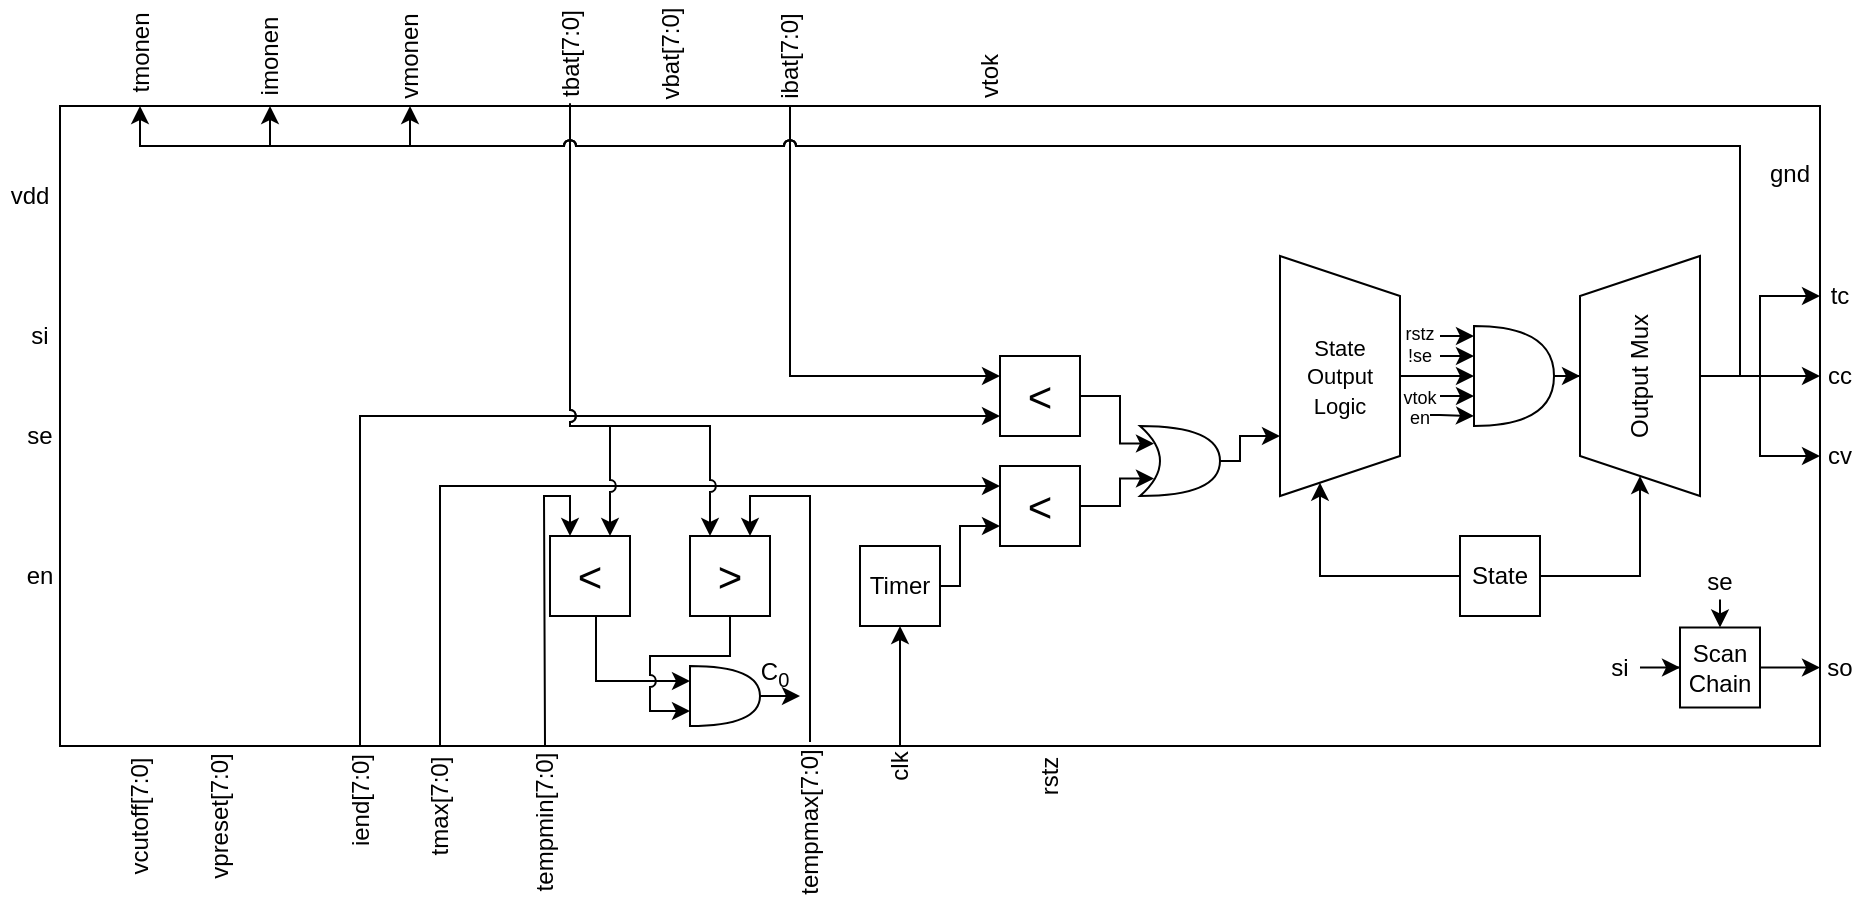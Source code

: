 <mxfile version="25.0.3">
  <diagram name="Page-1" id="ZLXz8bZ7Lyy6NJfYawsl">
    <mxGraphModel dx="938" dy="484" grid="1" gridSize="10" guides="1" tooltips="1" connect="1" arrows="1" fold="1" page="1" pageScale="1" pageWidth="850" pageHeight="1100" math="0" shadow="0">
      <root>
        <mxCell id="0" />
        <mxCell id="1" parent="0" />
        <mxCell id="XUwTfJBHHrVztobZP6dr-1" value="" style="rounded=0;whiteSpace=wrap;html=1;" vertex="1" parent="1">
          <mxGeometry x="120" y="80" width="880" height="320" as="geometry" />
        </mxCell>
        <mxCell id="XUwTfJBHHrVztobZP6dr-2" value="vcutoff[7:0]" style="text;html=1;align=center;verticalAlign=middle;whiteSpace=wrap;rounded=0;rotation=-90;" vertex="1" parent="1">
          <mxGeometry x="125" y="420" width="70" height="30" as="geometry" />
        </mxCell>
        <mxCell id="XUwTfJBHHrVztobZP6dr-3" value="vpreset[7:0]" style="text;html=1;align=center;verticalAlign=middle;whiteSpace=wrap;rounded=0;rotation=-90;" vertex="1" parent="1">
          <mxGeometry x="165" y="420" width="70" height="30" as="geometry" />
        </mxCell>
        <mxCell id="XUwTfJBHHrVztobZP6dr-61" style="edgeStyle=orthogonalEdgeStyle;rounded=0;orthogonalLoop=1;jettySize=auto;html=1;entryX=0;entryY=0.75;entryDx=0;entryDy=0;jumpStyle=arc;" edge="1" parent="1" source="XUwTfJBHHrVztobZP6dr-4" target="XUwTfJBHHrVztobZP6dr-45">
          <mxGeometry relative="1" as="geometry">
            <Array as="points">
              <mxPoint x="270" y="235" />
            </Array>
          </mxGeometry>
        </mxCell>
        <mxCell id="XUwTfJBHHrVztobZP6dr-4" value="iend[7:0]" style="text;html=1;align=center;verticalAlign=middle;whiteSpace=wrap;rounded=0;rotation=-90;" vertex="1" parent="1">
          <mxGeometry x="242.5" y="412.5" width="55" height="30" as="geometry" />
        </mxCell>
        <mxCell id="XUwTfJBHHrVztobZP6dr-39" style="edgeStyle=orthogonalEdgeStyle;rounded=0;orthogonalLoop=1;jettySize=auto;html=1;entryX=0.75;entryY=0;entryDx=0;entryDy=0;jumpStyle=arc;" edge="1" parent="1" source="XUwTfJBHHrVztobZP6dr-5" target="XUwTfJBHHrVztobZP6dr-32">
          <mxGeometry relative="1" as="geometry">
            <Array as="points">
              <mxPoint x="495" y="367" />
              <mxPoint x="495" y="275" />
              <mxPoint x="465" y="275" />
            </Array>
          </mxGeometry>
        </mxCell>
        <mxCell id="XUwTfJBHHrVztobZP6dr-5" value="&lt;div&gt;tempmax[7:0]&lt;/div&gt;" style="text;html=1;align=center;verticalAlign=middle;whiteSpace=wrap;rounded=0;rotation=-90;" vertex="1" parent="1">
          <mxGeometry x="455" y="423" width="80" height="30" as="geometry" />
        </mxCell>
        <mxCell id="XUwTfJBHHrVztobZP6dr-57" style="edgeStyle=orthogonalEdgeStyle;rounded=0;orthogonalLoop=1;jettySize=auto;html=1;jumpStyle=arc;" edge="1" parent="1" source="XUwTfJBHHrVztobZP6dr-6" target="XUwTfJBHHrVztobZP6dr-54">
          <mxGeometry relative="1" as="geometry">
            <Array as="points">
              <mxPoint x="310" y="270" />
            </Array>
          </mxGeometry>
        </mxCell>
        <mxCell id="XUwTfJBHHrVztobZP6dr-6" value="&lt;div&gt;tmax[7:0]&lt;/div&gt;" style="text;html=1;align=center;verticalAlign=middle;whiteSpace=wrap;rounded=0;rotation=-90;" vertex="1" parent="1">
          <mxGeometry x="280" y="415" width="60" height="30" as="geometry" />
        </mxCell>
        <mxCell id="XUwTfJBHHrVztobZP6dr-38" style="edgeStyle=orthogonalEdgeStyle;rounded=0;orthogonalLoop=1;jettySize=auto;html=1;entryX=0.25;entryY=0;entryDx=0;entryDy=0;jumpStyle=arc;" edge="1" parent="1" source="XUwTfJBHHrVztobZP6dr-7" target="XUwTfJBHHrVztobZP6dr-31">
          <mxGeometry relative="1" as="geometry">
            <Array as="points">
              <mxPoint x="362" y="368" />
              <mxPoint x="362" y="368" />
              <mxPoint x="362" y="275" />
              <mxPoint x="375" y="275" />
            </Array>
          </mxGeometry>
        </mxCell>
        <mxCell id="XUwTfJBHHrVztobZP6dr-7" value="&lt;div&gt;tempmin[7:0]&lt;/div&gt;" style="text;html=1;align=center;verticalAlign=middle;whiteSpace=wrap;rounded=0;rotation=-90;" vertex="1" parent="1">
          <mxGeometry x="325" y="423" width="75" height="30" as="geometry" />
        </mxCell>
        <mxCell id="XUwTfJBHHrVztobZP6dr-58" style="edgeStyle=orthogonalEdgeStyle;rounded=0;orthogonalLoop=1;jettySize=auto;html=1;entryX=0.5;entryY=1;entryDx=0;entryDy=0;" edge="1" parent="1" source="XUwTfJBHHrVztobZP6dr-8" target="XUwTfJBHHrVztobZP6dr-53">
          <mxGeometry relative="1" as="geometry" />
        </mxCell>
        <mxCell id="XUwTfJBHHrVztobZP6dr-8" value="clk" style="text;html=1;align=center;verticalAlign=middle;whiteSpace=wrap;rounded=0;rotation=-90;" vertex="1" parent="1">
          <mxGeometry x="530" y="395" width="20" height="30" as="geometry" />
        </mxCell>
        <mxCell id="XUwTfJBHHrVztobZP6dr-9" value="rstz" style="text;html=1;align=center;verticalAlign=middle;whiteSpace=wrap;rounded=0;rotation=-90;" vertex="1" parent="1">
          <mxGeometry x="600" y="400" width="30" height="30" as="geometry" />
        </mxCell>
        <mxCell id="XUwTfJBHHrVztobZP6dr-10" value="en" style="text;html=1;align=center;verticalAlign=middle;whiteSpace=wrap;rounded=0;rotation=0;" vertex="1" parent="1">
          <mxGeometry x="100" y="300" width="20" height="30" as="geometry" />
        </mxCell>
        <mxCell id="XUwTfJBHHrVztobZP6dr-11" value="se" style="text;html=1;align=center;verticalAlign=middle;whiteSpace=wrap;rounded=0;rotation=0;" vertex="1" parent="1">
          <mxGeometry x="100" y="230" width="20" height="30" as="geometry" />
        </mxCell>
        <mxCell id="XUwTfJBHHrVztobZP6dr-12" value="si" style="text;html=1;align=center;verticalAlign=middle;whiteSpace=wrap;rounded=0;rotation=0;" vertex="1" parent="1">
          <mxGeometry x="100" y="180" width="20" height="30" as="geometry" />
        </mxCell>
        <mxCell id="XUwTfJBHHrVztobZP6dr-13" value="vdd" style="text;html=1;align=center;verticalAlign=middle;whiteSpace=wrap;rounded=0;rotation=0;" vertex="1" parent="1">
          <mxGeometry x="90" y="110" width="30" height="30" as="geometry" />
        </mxCell>
        <mxCell id="XUwTfJBHHrVztobZP6dr-15" value="tmonen" style="text;html=1;align=center;verticalAlign=middle;whiteSpace=wrap;rounded=0;rotation=-90;" vertex="1" parent="1">
          <mxGeometry x="133.75" y="38.75" width="52.5" height="30" as="geometry" />
        </mxCell>
        <mxCell id="XUwTfJBHHrVztobZP6dr-16" value="vmonen" style="text;html=1;align=center;verticalAlign=middle;whiteSpace=wrap;rounded=0;rotation=-90;" vertex="1" parent="1">
          <mxGeometry x="270" y="40" width="50" height="30" as="geometry" />
        </mxCell>
        <mxCell id="XUwTfJBHHrVztobZP6dr-17" value="imonen" style="text;html=1;align=center;verticalAlign=middle;whiteSpace=wrap;rounded=0;rotation=-90;" vertex="1" parent="1">
          <mxGeometry x="200" y="40" width="50" height="30" as="geometry" />
        </mxCell>
        <mxCell id="XUwTfJBHHrVztobZP6dr-36" style="edgeStyle=orthogonalEdgeStyle;rounded=0;orthogonalLoop=1;jettySize=auto;html=1;entryX=0.75;entryY=0;entryDx=0;entryDy=0;jumpStyle=arc;" edge="1" parent="1" source="XUwTfJBHHrVztobZP6dr-18" target="XUwTfJBHHrVztobZP6dr-31">
          <mxGeometry relative="1" as="geometry">
            <Array as="points">
              <mxPoint x="375" y="240" />
              <mxPoint x="395" y="240" />
            </Array>
          </mxGeometry>
        </mxCell>
        <mxCell id="XUwTfJBHHrVztobZP6dr-37" style="edgeStyle=orthogonalEdgeStyle;rounded=0;orthogonalLoop=1;jettySize=auto;html=1;entryX=0.25;entryY=0;entryDx=0;entryDy=0;jumpStyle=arc;" edge="1" parent="1" source="XUwTfJBHHrVztobZP6dr-18" target="XUwTfJBHHrVztobZP6dr-32">
          <mxGeometry relative="1" as="geometry">
            <Array as="points">
              <mxPoint x="375" y="240" />
              <mxPoint x="445" y="240" />
            </Array>
          </mxGeometry>
        </mxCell>
        <mxCell id="XUwTfJBHHrVztobZP6dr-18" value="tbat[7:0]" style="text;html=1;align=center;verticalAlign=middle;whiteSpace=wrap;rounded=0;rotation=-90;" vertex="1" parent="1">
          <mxGeometry x="350" y="38.75" width="50" height="30" as="geometry" />
        </mxCell>
        <mxCell id="XUwTfJBHHrVztobZP6dr-19" value="vbat[7:0]" style="text;html=1;align=center;verticalAlign=middle;whiteSpace=wrap;rounded=0;rotation=-90;" vertex="1" parent="1">
          <mxGeometry x="400" y="38.75" width="50" height="30" as="geometry" />
        </mxCell>
        <mxCell id="XUwTfJBHHrVztobZP6dr-59" style="edgeStyle=elbowEdgeStyle;rounded=0;orthogonalLoop=1;jettySize=auto;html=1;entryX=0;entryY=0.25;entryDx=0;entryDy=0;" edge="1" parent="1" source="XUwTfJBHHrVztobZP6dr-20" target="XUwTfJBHHrVztobZP6dr-45">
          <mxGeometry relative="1" as="geometry">
            <Array as="points">
              <mxPoint x="485" y="150" />
            </Array>
          </mxGeometry>
        </mxCell>
        <mxCell id="XUwTfJBHHrVztobZP6dr-20" value="ibat[7:0]" style="text;html=1;align=center;verticalAlign=middle;whiteSpace=wrap;rounded=0;rotation=-90;" vertex="1" parent="1">
          <mxGeometry x="460" y="40" width="50" height="30" as="geometry" />
        </mxCell>
        <mxCell id="XUwTfJBHHrVztobZP6dr-21" value="vtok" style="text;html=1;align=center;verticalAlign=middle;whiteSpace=wrap;rounded=0;rotation=-90;" vertex="1" parent="1">
          <mxGeometry x="570" y="50" width="30" height="30" as="geometry" />
        </mxCell>
        <mxCell id="XUwTfJBHHrVztobZP6dr-24" value="so" style="text;html=1;align=center;verticalAlign=middle;whiteSpace=wrap;rounded=0;rotation=0;" vertex="1" parent="1">
          <mxGeometry x="1000" y="345.75" width="20" height="30" as="geometry" />
        </mxCell>
        <mxCell id="XUwTfJBHHrVztobZP6dr-25" value="gnd" style="text;html=1;align=center;verticalAlign=middle;whiteSpace=wrap;rounded=0;rotation=0;" vertex="1" parent="1">
          <mxGeometry x="970" y="99.25" width="30" height="30" as="geometry" />
        </mxCell>
        <mxCell id="XUwTfJBHHrVztobZP6dr-26" value="tc" style="text;html=1;align=center;verticalAlign=middle;whiteSpace=wrap;rounded=0;rotation=0;" vertex="1" parent="1">
          <mxGeometry x="1000" y="160" width="20" height="30" as="geometry" />
        </mxCell>
        <mxCell id="XUwTfJBHHrVztobZP6dr-27" value="cc" style="text;html=1;align=center;verticalAlign=middle;whiteSpace=wrap;rounded=0;rotation=0;" vertex="1" parent="1">
          <mxGeometry x="1000" y="200" width="20" height="30" as="geometry" />
        </mxCell>
        <mxCell id="XUwTfJBHHrVztobZP6dr-28" value="cv" style="text;html=1;align=center;verticalAlign=middle;whiteSpace=wrap;rounded=0;rotation=0;" vertex="1" parent="1">
          <mxGeometry x="1000" y="240" width="20" height="30" as="geometry" />
        </mxCell>
        <mxCell id="XUwTfJBHHrVztobZP6dr-31" value="&lt;font style=&quot;font-size: 21px;&quot;&gt;&amp;lt;&lt;/font&gt;" style="rounded=0;whiteSpace=wrap;html=1;" vertex="1" parent="1">
          <mxGeometry x="365" y="295" width="40" height="40" as="geometry" />
        </mxCell>
        <mxCell id="XUwTfJBHHrVztobZP6dr-32" value="&lt;font style=&quot;font-size: 21px;&quot;&gt;&amp;gt;&lt;/font&gt;" style="rounded=0;whiteSpace=wrap;html=1;" vertex="1" parent="1">
          <mxGeometry x="435" y="295" width="40" height="40" as="geometry" />
        </mxCell>
        <mxCell id="XUwTfJBHHrVztobZP6dr-42" style="edgeStyle=orthogonalEdgeStyle;rounded=0;orthogonalLoop=1;jettySize=auto;html=1;" edge="1" parent="1" source="XUwTfJBHHrVztobZP6dr-34">
          <mxGeometry relative="1" as="geometry">
            <mxPoint x="490" y="375" as="targetPoint" />
          </mxGeometry>
        </mxCell>
        <mxCell id="XUwTfJBHHrVztobZP6dr-34" value="" style="shape=or;whiteSpace=wrap;html=1;" vertex="1" parent="1">
          <mxGeometry x="435" y="360" width="35" height="30" as="geometry" />
        </mxCell>
        <mxCell id="XUwTfJBHHrVztobZP6dr-89" style="edgeStyle=orthogonalEdgeStyle;rounded=0;orthogonalLoop=1;jettySize=auto;html=1;entryX=0.75;entryY=1;entryDx=0;entryDy=0;" edge="1" parent="1" source="XUwTfJBHHrVztobZP6dr-35" target="XUwTfJBHHrVztobZP6dr-85">
          <mxGeometry relative="1" as="geometry">
            <Array as="points">
              <mxPoint x="710" y="258" />
              <mxPoint x="710" y="245" />
            </Array>
          </mxGeometry>
        </mxCell>
        <mxCell id="XUwTfJBHHrVztobZP6dr-35" value="" style="shape=xor;whiteSpace=wrap;html=1;" vertex="1" parent="1">
          <mxGeometry x="660" y="240" width="40" height="35" as="geometry" />
        </mxCell>
        <mxCell id="XUwTfJBHHrVztobZP6dr-40" style="edgeStyle=orthogonalEdgeStyle;rounded=0;orthogonalLoop=1;jettySize=auto;html=1;entryX=0;entryY=0.25;entryDx=0;entryDy=0;entryPerimeter=0;jumpStyle=arc;" edge="1" parent="1" source="XUwTfJBHHrVztobZP6dr-31" target="XUwTfJBHHrVztobZP6dr-34">
          <mxGeometry relative="1" as="geometry">
            <Array as="points">
              <mxPoint x="388" y="368" />
            </Array>
          </mxGeometry>
        </mxCell>
        <mxCell id="XUwTfJBHHrVztobZP6dr-41" style="edgeStyle=orthogonalEdgeStyle;rounded=0;orthogonalLoop=1;jettySize=auto;html=1;entryX=0;entryY=0.75;entryDx=0;entryDy=0;entryPerimeter=0;jumpStyle=arc;" edge="1" parent="1" source="XUwTfJBHHrVztobZP6dr-32" target="XUwTfJBHHrVztobZP6dr-34">
          <mxGeometry relative="1" as="geometry" />
        </mxCell>
        <mxCell id="XUwTfJBHHrVztobZP6dr-43" value="&lt;div&gt;C&lt;sub&gt;0&lt;/sub&gt;&lt;/div&gt;" style="text;html=1;align=center;verticalAlign=middle;whiteSpace=wrap;rounded=0;rotation=0;" vertex="1" parent="1">
          <mxGeometry x="470" y="354" width="15" height="20" as="geometry" />
        </mxCell>
        <mxCell id="XUwTfJBHHrVztobZP6dr-45" value="&lt;font style=&quot;font-size: 21px;&quot;&gt;&amp;lt;&lt;/font&gt;" style="rounded=0;whiteSpace=wrap;html=1;" vertex="1" parent="1">
          <mxGeometry x="590" y="205" width="40" height="40" as="geometry" />
        </mxCell>
        <mxCell id="XUwTfJBHHrVztobZP6dr-47" style="edgeStyle=orthogonalEdgeStyle;rounded=0;orthogonalLoop=1;jettySize=auto;html=1;" edge="1" parent="1" source="XUwTfJBHHrVztobZP6dr-46" target="XUwTfJBHHrVztobZP6dr-24">
          <mxGeometry relative="1" as="geometry" />
        </mxCell>
        <mxCell id="XUwTfJBHHrVztobZP6dr-46" value="Scan Chain" style="rounded=0;whiteSpace=wrap;html=1;" vertex="1" parent="1">
          <mxGeometry x="930" y="340.75" width="40" height="40" as="geometry" />
        </mxCell>
        <mxCell id="XUwTfJBHHrVztobZP6dr-51" style="edgeStyle=orthogonalEdgeStyle;rounded=0;orthogonalLoop=1;jettySize=auto;html=1;exitX=0.5;exitY=1;exitDx=0;exitDy=0;entryX=0.5;entryY=0;entryDx=0;entryDy=0;" edge="1" parent="1" source="XUwTfJBHHrVztobZP6dr-48" target="XUwTfJBHHrVztobZP6dr-46">
          <mxGeometry relative="1" as="geometry" />
        </mxCell>
        <mxCell id="XUwTfJBHHrVztobZP6dr-48" value="se" style="text;html=1;align=center;verticalAlign=middle;whiteSpace=wrap;rounded=0;rotation=0;" vertex="1" parent="1">
          <mxGeometry x="940" y="309.25" width="20" height="17.5" as="geometry" />
        </mxCell>
        <mxCell id="XUwTfJBHHrVztobZP6dr-50" style="edgeStyle=orthogonalEdgeStyle;rounded=0;orthogonalLoop=1;jettySize=auto;html=1;entryX=0;entryY=0.5;entryDx=0;entryDy=0;" edge="1" parent="1" source="XUwTfJBHHrVztobZP6dr-49" target="XUwTfJBHHrVztobZP6dr-46">
          <mxGeometry relative="1" as="geometry" />
        </mxCell>
        <mxCell id="XUwTfJBHHrVztobZP6dr-49" value="si" style="text;html=1;align=center;verticalAlign=middle;whiteSpace=wrap;rounded=0;rotation=0;" vertex="1" parent="1">
          <mxGeometry x="890" y="350.75" width="20" height="20" as="geometry" />
        </mxCell>
        <mxCell id="XUwTfJBHHrVztobZP6dr-56" style="edgeStyle=orthogonalEdgeStyle;rounded=0;orthogonalLoop=1;jettySize=auto;html=1;entryX=0;entryY=0.75;entryDx=0;entryDy=0;" edge="1" parent="1" source="XUwTfJBHHrVztobZP6dr-53" target="XUwTfJBHHrVztobZP6dr-54">
          <mxGeometry relative="1" as="geometry">
            <Array as="points">
              <mxPoint x="570" y="320" />
              <mxPoint x="570" y="290" />
            </Array>
          </mxGeometry>
        </mxCell>
        <mxCell id="XUwTfJBHHrVztobZP6dr-53" value="Timer" style="rounded=0;whiteSpace=wrap;html=1;" vertex="1" parent="1">
          <mxGeometry x="520" y="300" width="40" height="40" as="geometry" />
        </mxCell>
        <mxCell id="XUwTfJBHHrVztobZP6dr-54" value="&lt;font style=&quot;font-size: 21px;&quot;&gt;&amp;lt;&lt;/font&gt;" style="rounded=0;whiteSpace=wrap;html=1;" vertex="1" parent="1">
          <mxGeometry x="590" y="260" width="40" height="40" as="geometry" />
        </mxCell>
        <mxCell id="XUwTfJBHHrVztobZP6dr-62" style="edgeStyle=orthogonalEdgeStyle;rounded=0;orthogonalLoop=1;jettySize=auto;html=1;entryX=0.175;entryY=0.25;entryDx=0;entryDy=0;entryPerimeter=0;" edge="1" parent="1" source="XUwTfJBHHrVztobZP6dr-45" target="XUwTfJBHHrVztobZP6dr-35">
          <mxGeometry relative="1" as="geometry" />
        </mxCell>
        <mxCell id="XUwTfJBHHrVztobZP6dr-63" style="edgeStyle=orthogonalEdgeStyle;rounded=0;orthogonalLoop=1;jettySize=auto;html=1;entryX=0.175;entryY=0.75;entryDx=0;entryDy=0;entryPerimeter=0;" edge="1" parent="1" source="XUwTfJBHHrVztobZP6dr-54" target="XUwTfJBHHrVztobZP6dr-35">
          <mxGeometry relative="1" as="geometry" />
        </mxCell>
        <mxCell id="XUwTfJBHHrVztobZP6dr-91" style="edgeStyle=orthogonalEdgeStyle;rounded=0;orthogonalLoop=1;jettySize=auto;html=1;entryX=0.5;entryY=0;entryDx=0;entryDy=0;" edge="1" parent="1" source="XUwTfJBHHrVztobZP6dr-64" target="XUwTfJBHHrVztobZP6dr-72">
          <mxGeometry relative="1" as="geometry" />
        </mxCell>
        <mxCell id="XUwTfJBHHrVztobZP6dr-64" value="" style="shape=or;whiteSpace=wrap;html=1;points=[[0,0.1,0,0,0],[0,0.3,0,0,0],[0,0.5,0,0,0],[0,0.7,0,0,0],[0,0.9,0,0,0],[0.7,0.1,0,0,0],[0.7,0.9,0,0,0],[1,0.5,0,0,0]];" vertex="1" parent="1">
          <mxGeometry x="827" y="190" width="40" height="50" as="geometry" />
        </mxCell>
        <mxCell id="XUwTfJBHHrVztobZP6dr-74" style="edgeStyle=orthogonalEdgeStyle;rounded=0;orthogonalLoop=1;jettySize=auto;html=1;entryX=0;entryY=0.5;entryDx=0;entryDy=0;" edge="1" parent="1" source="XUwTfJBHHrVztobZP6dr-66" target="XUwTfJBHHrVztobZP6dr-72">
          <mxGeometry relative="1" as="geometry" />
        </mxCell>
        <mxCell id="XUwTfJBHHrVztobZP6dr-88" style="edgeStyle=orthogonalEdgeStyle;rounded=0;orthogonalLoop=1;jettySize=auto;html=1;" edge="1" parent="1" source="XUwTfJBHHrVztobZP6dr-66" target="XUwTfJBHHrVztobZP6dr-85">
          <mxGeometry relative="1" as="geometry">
            <Array as="points">
              <mxPoint x="750" y="315" />
            </Array>
          </mxGeometry>
        </mxCell>
        <mxCell id="XUwTfJBHHrVztobZP6dr-66" value="State" style="rounded=0;whiteSpace=wrap;html=1;" vertex="1" parent="1">
          <mxGeometry x="820" y="295" width="40" height="40" as="geometry" />
        </mxCell>
        <mxCell id="XUwTfJBHHrVztobZP6dr-75" style="edgeStyle=orthogonalEdgeStyle;rounded=0;orthogonalLoop=1;jettySize=auto;html=1;jumpStyle=arc;" edge="1" parent="1" source="XUwTfJBHHrVztobZP6dr-72" target="XUwTfJBHHrVztobZP6dr-28">
          <mxGeometry relative="1" as="geometry" />
        </mxCell>
        <mxCell id="XUwTfJBHHrVztobZP6dr-76" style="edgeStyle=orthogonalEdgeStyle;rounded=0;orthogonalLoop=1;jettySize=auto;html=1;entryX=0;entryY=0.5;entryDx=0;entryDy=0;" edge="1" parent="1" source="XUwTfJBHHrVztobZP6dr-72" target="XUwTfJBHHrVztobZP6dr-27">
          <mxGeometry relative="1" as="geometry" />
        </mxCell>
        <mxCell id="XUwTfJBHHrVztobZP6dr-80" style="edgeStyle=orthogonalEdgeStyle;rounded=0;orthogonalLoop=1;jettySize=auto;html=1;" edge="1" parent="1" source="XUwTfJBHHrVztobZP6dr-72" target="XUwTfJBHHrVztobZP6dr-26">
          <mxGeometry relative="1" as="geometry" />
        </mxCell>
        <mxCell id="XUwTfJBHHrVztobZP6dr-82" style="edgeStyle=orthogonalEdgeStyle;rounded=0;orthogonalLoop=1;jettySize=auto;html=1;entryX=0;entryY=0.5;entryDx=0;entryDy=0;jumpStyle=arc;" edge="1" parent="1" target="XUwTfJBHHrVztobZP6dr-15">
          <mxGeometry relative="1" as="geometry">
            <mxPoint x="950" y="215" as="sourcePoint" />
            <Array as="points">
              <mxPoint x="960" y="100" />
              <mxPoint x="160" y="100" />
            </Array>
          </mxGeometry>
        </mxCell>
        <mxCell id="XUwTfJBHHrVztobZP6dr-83" style="edgeStyle=orthogonalEdgeStyle;rounded=0;orthogonalLoop=1;jettySize=auto;html=1;entryX=0;entryY=0.5;entryDx=0;entryDy=0;exitX=0.5;exitY=1;exitDx=0;exitDy=0;jumpStyle=arc;" edge="1" parent="1" source="XUwTfJBHHrVztobZP6dr-72" target="XUwTfJBHHrVztobZP6dr-17">
          <mxGeometry relative="1" as="geometry">
            <Array as="points">
              <mxPoint x="960" y="215" />
              <mxPoint x="960" y="100" />
              <mxPoint x="225" y="100" />
            </Array>
          </mxGeometry>
        </mxCell>
        <mxCell id="XUwTfJBHHrVztobZP6dr-84" style="edgeStyle=orthogonalEdgeStyle;rounded=0;orthogonalLoop=1;jettySize=auto;html=1;entryX=0;entryY=0.5;entryDx=0;entryDy=0;exitX=0.5;exitY=1;exitDx=0;exitDy=0;jumpStyle=arc;" edge="1" parent="1" source="XUwTfJBHHrVztobZP6dr-72" target="XUwTfJBHHrVztobZP6dr-16">
          <mxGeometry relative="1" as="geometry">
            <Array as="points">
              <mxPoint x="960" y="215" />
              <mxPoint x="960" y="100" />
              <mxPoint x="295" y="100" />
            </Array>
          </mxGeometry>
        </mxCell>
        <mxCell id="XUwTfJBHHrVztobZP6dr-72" value="Output Mux" style="shape=trapezoid;perimeter=trapezoidPerimeter;whiteSpace=wrap;html=1;fixedSize=1;rotation=-90;" vertex="1" parent="1">
          <mxGeometry x="850" y="185" width="120" height="60" as="geometry" />
        </mxCell>
        <mxCell id="XUwTfJBHHrVztobZP6dr-85" value="&lt;div&gt;&lt;font style=&quot;font-size: 11px;&quot;&gt;State&lt;/font&gt;&lt;/div&gt;&lt;div&gt;&lt;font style=&quot;font-size: 11px;&quot;&gt;&amp;nbsp;Output&amp;nbsp;&lt;/font&gt;&lt;/div&gt;&lt;div&gt;&lt;font style=&quot;font-size: 11px;&quot;&gt;Logic&lt;/font&gt;&lt;/div&gt;" style="shape=trapezoid;perimeter=trapezoidPerimeter;whiteSpace=wrap;html=1;fixedSize=1;direction=south;" vertex="1" parent="1">
          <mxGeometry x="730" y="155" width="60" height="120" as="geometry" />
        </mxCell>
        <mxCell id="XUwTfJBHHrVztobZP6dr-90" style="edgeStyle=orthogonalEdgeStyle;rounded=0;orthogonalLoop=1;jettySize=auto;html=1;entryX=0;entryY=0.5;entryDx=0;entryDy=0;entryPerimeter=0;" edge="1" parent="1" source="XUwTfJBHHrVztobZP6dr-85" target="XUwTfJBHHrVztobZP6dr-64">
          <mxGeometry relative="1" as="geometry" />
        </mxCell>
        <mxCell id="XUwTfJBHHrVztobZP6dr-92" value="&lt;font style=&quot;font-size: 9px;&quot;&gt;en&lt;/font&gt;" style="text;html=1;align=center;verticalAlign=middle;whiteSpace=wrap;rounded=0;rotation=0;" vertex="1" parent="1">
          <mxGeometry x="795" y="229" width="10" height="11" as="geometry" />
        </mxCell>
        <mxCell id="XUwTfJBHHrVztobZP6dr-96" style="edgeStyle=orthogonalEdgeStyle;rounded=0;orthogonalLoop=1;jettySize=auto;html=1;entryX=0;entryY=0.9;entryDx=0;entryDy=0;entryPerimeter=0;" edge="1" parent="1" source="XUwTfJBHHrVztobZP6dr-92" target="XUwTfJBHHrVztobZP6dr-64">
          <mxGeometry relative="1" as="geometry">
            <Array as="points">
              <mxPoint x="810" y="234" />
              <mxPoint x="810" y="235" />
            </Array>
          </mxGeometry>
        </mxCell>
        <mxCell id="XUwTfJBHHrVztobZP6dr-97" value="&lt;font style=&quot;font-size: 9px;&quot;&gt;rstz&lt;/font&gt;" style="text;html=1;align=center;verticalAlign=middle;whiteSpace=wrap;rounded=0;rotation=0;" vertex="1" parent="1">
          <mxGeometry x="790" y="185" width="20" height="15" as="geometry" />
        </mxCell>
        <mxCell id="XUwTfJBHHrVztobZP6dr-98" style="edgeStyle=orthogonalEdgeStyle;rounded=0;orthogonalLoop=1;jettySize=auto;html=1;entryX=0;entryY=0.1;entryDx=0;entryDy=0;entryPerimeter=0;" edge="1" parent="1" source="XUwTfJBHHrVztobZP6dr-97" target="XUwTfJBHHrVztobZP6dr-64">
          <mxGeometry relative="1" as="geometry">
            <Array as="points">
              <mxPoint x="810" y="195" />
              <mxPoint x="810" y="195" />
            </Array>
          </mxGeometry>
        </mxCell>
        <mxCell id="XUwTfJBHHrVztobZP6dr-99" value="&lt;font style=&quot;font-size: 9px;&quot;&gt;vtok&lt;/font&gt;" style="text;html=1;align=center;verticalAlign=middle;whiteSpace=wrap;rounded=0;rotation=0;" vertex="1" parent="1">
          <mxGeometry x="790" y="220" width="20" height="10" as="geometry" />
        </mxCell>
        <mxCell id="XUwTfJBHHrVztobZP6dr-100" style="edgeStyle=orthogonalEdgeStyle;rounded=0;orthogonalLoop=1;jettySize=auto;html=1;entryX=0;entryY=0.7;entryDx=0;entryDy=0;entryPerimeter=0;" edge="1" parent="1" source="XUwTfJBHHrVztobZP6dr-99" target="XUwTfJBHHrVztobZP6dr-64">
          <mxGeometry relative="1" as="geometry">
            <Array as="points">
              <mxPoint x="810" y="225" />
              <mxPoint x="810" y="225" />
            </Array>
          </mxGeometry>
        </mxCell>
        <mxCell id="XUwTfJBHHrVztobZP6dr-101" value="&lt;font style=&quot;font-size: 9px;&quot;&gt;!se&lt;/font&gt;" style="text;html=1;align=center;verticalAlign=middle;whiteSpace=wrap;rounded=0;rotation=0;" vertex="1" parent="1">
          <mxGeometry x="790" y="200" width="20" height="7.5" as="geometry" />
        </mxCell>
        <mxCell id="XUwTfJBHHrVztobZP6dr-102" style="edgeStyle=orthogonalEdgeStyle;rounded=0;orthogonalLoop=1;jettySize=auto;html=1;entryX=0;entryY=0.3;entryDx=0;entryDy=0;entryPerimeter=0;" edge="1" parent="1" source="XUwTfJBHHrVztobZP6dr-101" target="XUwTfJBHHrVztobZP6dr-64">
          <mxGeometry relative="1" as="geometry">
            <Array as="points">
              <mxPoint x="810" y="205" />
            </Array>
          </mxGeometry>
        </mxCell>
      </root>
    </mxGraphModel>
  </diagram>
</mxfile>
